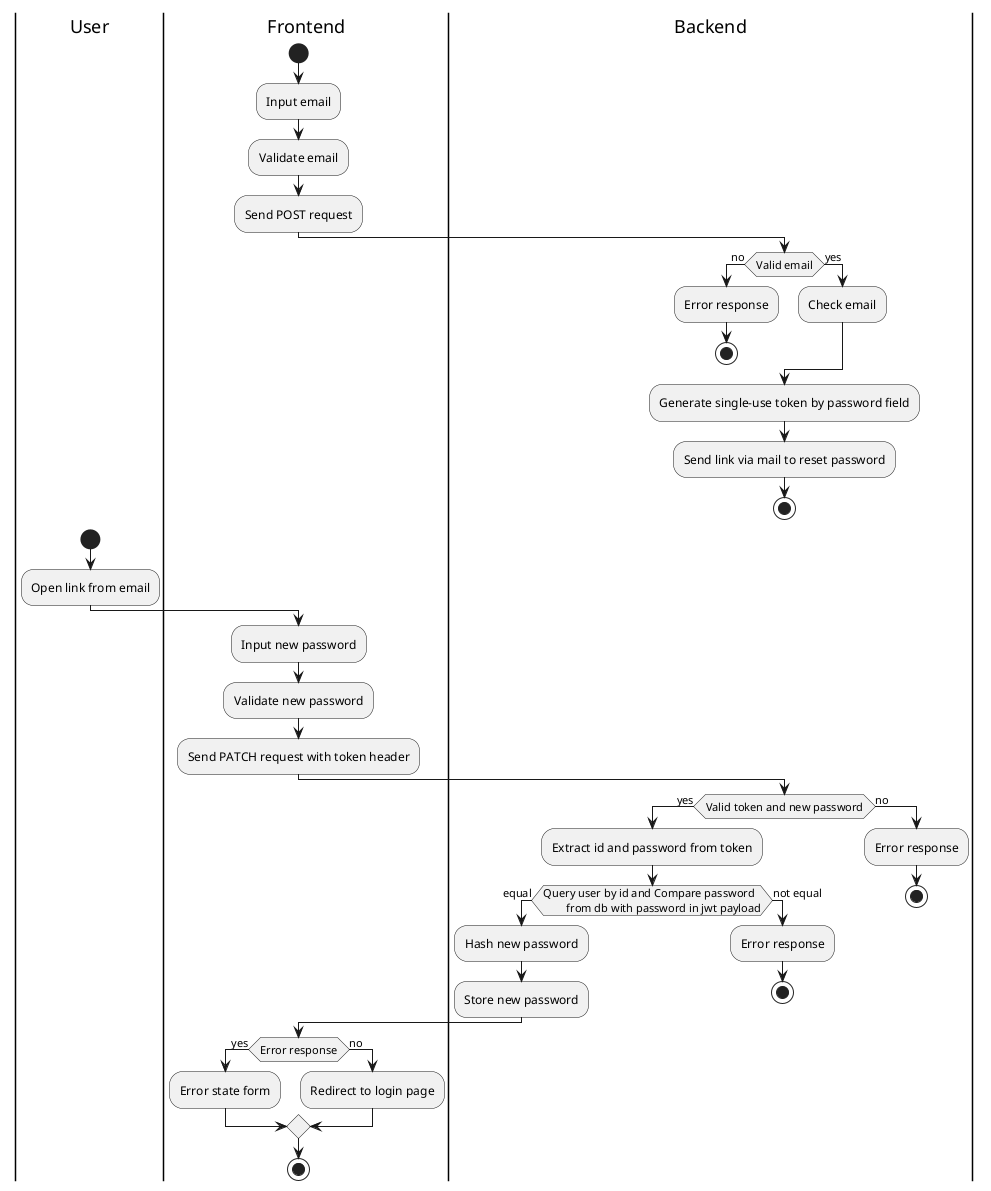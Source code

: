 @startuml
|User|
|Frontend|
start
:Input email;
:Validate email;
:Send POST request;
|Backend|
if (Valid email) then (no)
   :Error response;
   stop
else (yes)
  :Check email;
endif
:Generate single-use token by password field;
:Send link via mail to reset password;
stop

|User|
start
:Open link from email;
|Frontend|
:Input new password;
:Validate new password;
:Send PATCH request with token header;
|Backend|
if (Valid token and new password) then (yes)
    :Extract id and password from token;
      if(Query user by id and Compare password
        from db with password in jwt payload) then (equal)
        :Hash new password;
        :Store new password;
      else (not equal)
        :Error response;
        stop
      endif
else (no)
   :Error response;
   stop
endif
|Frontend|
if (Error response) then (yes)
   :Error state form;
else (no)
  :Redirect to login page;
endif
stop
@enduml
